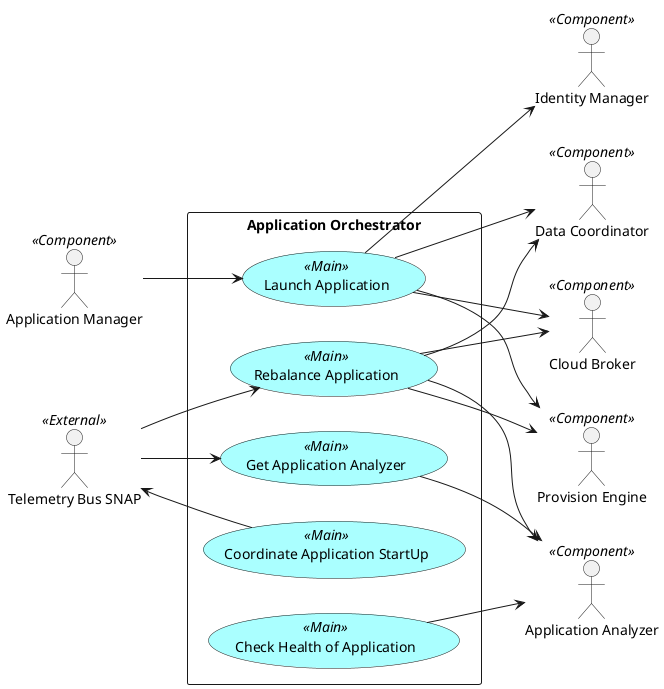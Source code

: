 @startuml

left to right direction

skinparam usecase {
  BackgroudnColor #ffffaa
  BackgroundColor<<Main>> #aaffff
}
actor :Cloud Broker: <<Component>>
actor :Provision Engine: <<Component>>
actor :Data Coordinator: <<Component>>
actor :Identity Manager: <<Component>>
actor :Telemetry Bus SNAP: <<External>>
actor :Application Manager: <<Component>>
actor :Application Analyzer: <<Component>>

rectangle "Application Orchestrator" {
UseCase LA <<Main>> as "Launch Application"
UseCase RA <<Main>> as "Rebalance Application"
UseCase GAA <<Main>> as "Get Application Analyzer"
UseCase CHA <<Main>> as "Check Health of Application"
UseCase CAS <<Main>> as "Coordinate Application StartUp"

:Application Manager: --> LA
LA --> :Identity Manager:
LA --> :Cloud Broker:
LA --> :Provision Engine:
LA --> :Data Coordinator:
GAA --> :Application Analyzer:
RA --> :Application Analyzer:
:Telemetry Bus SNAP: --> GAA
:Telemetry Bus SNAP: --> RA
RA --> :Cloud Broker:
RA --> :Provision Engine:
RA --> :Data Coordinator:
CHA --> :Application Analyzer:
CAS --> :Telemetry Bus SNAP:
}

@enduml
